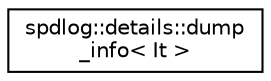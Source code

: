 digraph "Иерархия классов. Графический вид."
{
  edge [fontname="Helvetica",fontsize="10",labelfontname="Helvetica",labelfontsize="10"];
  node [fontname="Helvetica",fontsize="10",shape=record];
  rankdir="LR";
  Node0 [label="spdlog::details::dump\l_info\< It \>",height=0.2,width=0.4,color="black", fillcolor="white", style="filled",URL="$classspdlog_1_1details_1_1dump__info.html"];
}
